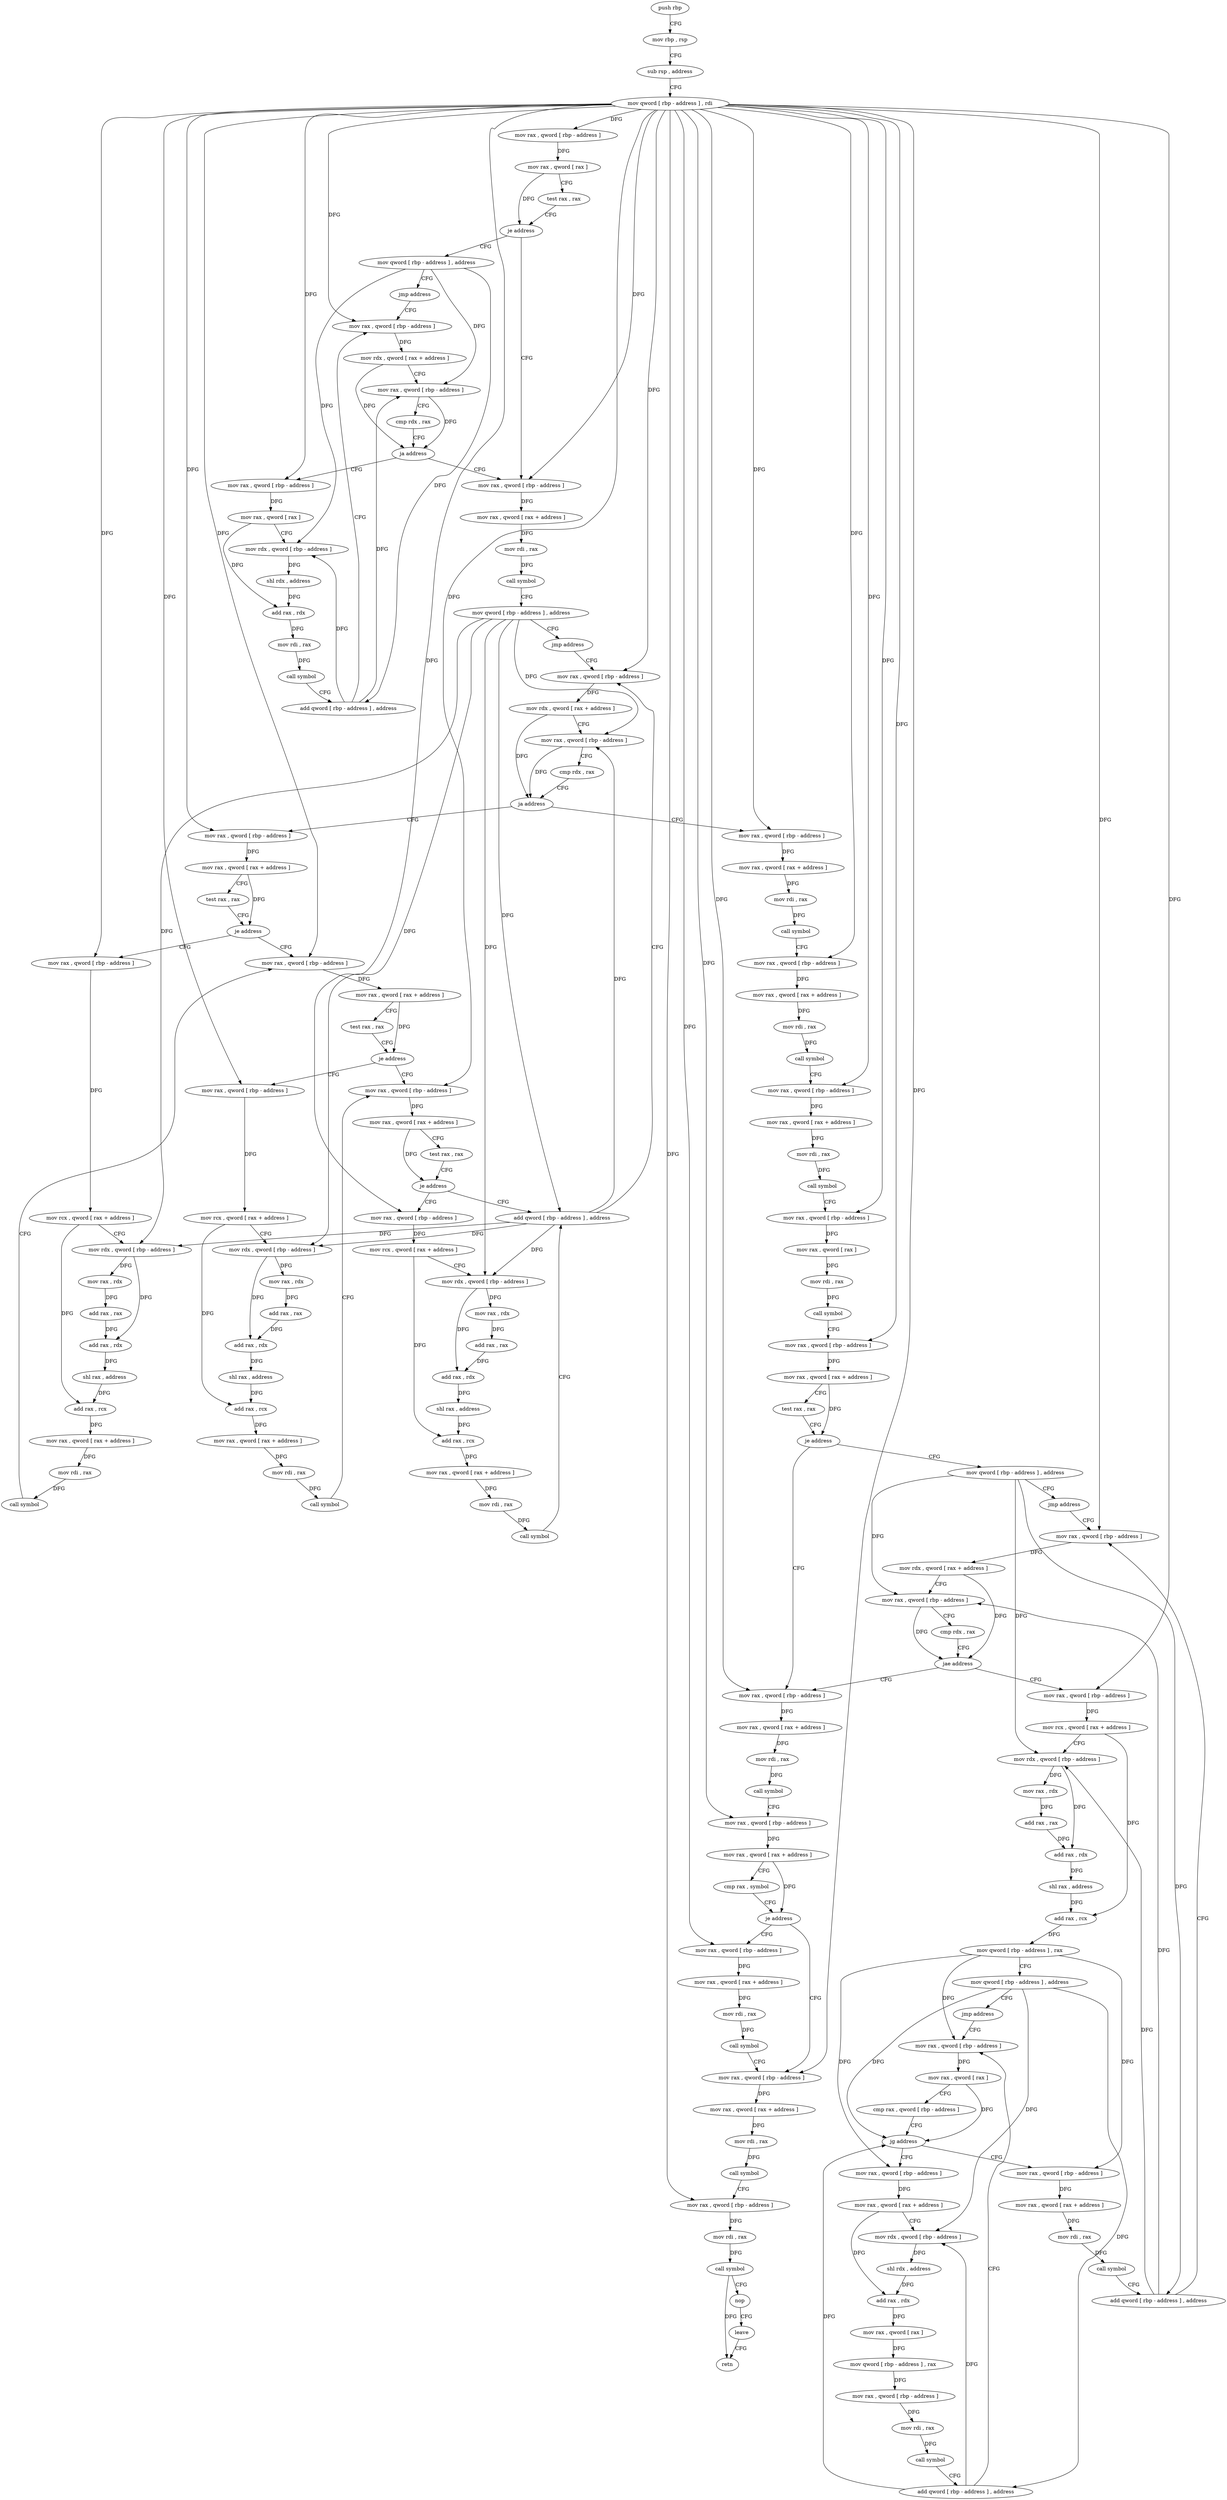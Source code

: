 digraph "func" {
"4386971" [label = "push rbp" ]
"4386972" [label = "mov rbp , rsp" ]
"4386975" [label = "sub rsp , address" ]
"4386979" [label = "mov qword [ rbp - address ] , rdi" ]
"4386983" [label = "mov rax , qword [ rbp - address ]" ]
"4386987" [label = "mov rax , qword [ rax ]" ]
"4386990" [label = "test rax , rax" ]
"4386993" [label = "je address" ]
"4387053" [label = "mov rax , qword [ rbp - address ]" ]
"4386995" [label = "mov qword [ rbp - address ] , address" ]
"4387057" [label = "mov rax , qword [ rax + address ]" ]
"4387061" [label = "mov rdi , rax" ]
"4387064" [label = "call symbol" ]
"4387069" [label = "mov qword [ rbp - address ] , address" ]
"4387077" [label = "jmp address" ]
"4387246" [label = "mov rax , qword [ rbp - address ]" ]
"4387003" [label = "jmp address" ]
"4387036" [label = "mov rax , qword [ rbp - address ]" ]
"4387250" [label = "mov rdx , qword [ rax + address ]" ]
"4387254" [label = "mov rax , qword [ rbp - address ]" ]
"4387258" [label = "cmp rdx , rax" ]
"4387261" [label = "ja address" ]
"4387082" [label = "mov rax , qword [ rbp - address ]" ]
"4387267" [label = "mov rax , qword [ rbp - address ]" ]
"4387040" [label = "mov rdx , qword [ rax + address ]" ]
"4387044" [label = "mov rax , qword [ rbp - address ]" ]
"4387048" [label = "cmp rdx , rax" ]
"4387051" [label = "ja address" ]
"4387005" [label = "mov rax , qword [ rbp - address ]" ]
"4387086" [label = "mov rax , qword [ rax + address ]" ]
"4387090" [label = "test rax , rax" ]
"4387093" [label = "je address" ]
"4387135" [label = "mov rax , qword [ rbp - address ]" ]
"4387095" [label = "mov rax , qword [ rbp - address ]" ]
"4387271" [label = "mov rax , qword [ rax + address ]" ]
"4387275" [label = "mov rdi , rax" ]
"4387278" [label = "call symbol" ]
"4387283" [label = "mov rax , qword [ rbp - address ]" ]
"4387287" [label = "mov rax , qword [ rax + address ]" ]
"4387291" [label = "mov rdi , rax" ]
"4387294" [label = "call symbol" ]
"4387299" [label = "mov rax , qword [ rbp - address ]" ]
"4387303" [label = "mov rax , qword [ rax + address ]" ]
"4387307" [label = "mov rdi , rax" ]
"4387310" [label = "call symbol" ]
"4387315" [label = "mov rax , qword [ rbp - address ]" ]
"4387319" [label = "mov rax , qword [ rax ]" ]
"4387322" [label = "mov rdi , rax" ]
"4387325" [label = "call symbol" ]
"4387330" [label = "mov rax , qword [ rbp - address ]" ]
"4387334" [label = "mov rax , qword [ rax + address ]" ]
"4387338" [label = "test rax , rax" ]
"4387341" [label = "je address" ]
"4387500" [label = "mov rax , qword [ rbp - address ]" ]
"4387347" [label = "mov qword [ rbp - address ] , address" ]
"4387009" [label = "mov rax , qword [ rax ]" ]
"4387012" [label = "mov rdx , qword [ rbp - address ]" ]
"4387016" [label = "shl rdx , address" ]
"4387020" [label = "add rax , rdx" ]
"4387023" [label = "mov rdi , rax" ]
"4387026" [label = "call symbol" ]
"4387031" [label = "add qword [ rbp - address ] , address" ]
"4387139" [label = "mov rax , qword [ rax + address ]" ]
"4387143" [label = "test rax , rax" ]
"4387146" [label = "je address" ]
"4387188" [label = "mov rax , qword [ rbp - address ]" ]
"4387148" [label = "mov rax , qword [ rbp - address ]" ]
"4387099" [label = "mov rcx , qword [ rax + address ]" ]
"4387103" [label = "mov rdx , qword [ rbp - address ]" ]
"4387107" [label = "mov rax , rdx" ]
"4387110" [label = "add rax , rax" ]
"4387113" [label = "add rax , rdx" ]
"4387116" [label = "shl rax , address" ]
"4387120" [label = "add rax , rcx" ]
"4387123" [label = "mov rax , qword [ rax + address ]" ]
"4387127" [label = "mov rdi , rax" ]
"4387130" [label = "call symbol" ]
"4387504" [label = "mov rax , qword [ rax + address ]" ]
"4387508" [label = "mov rdi , rax" ]
"4387511" [label = "call symbol" ]
"4387516" [label = "mov rax , qword [ rbp - address ]" ]
"4387520" [label = "mov rax , qword [ rax + address ]" ]
"4387524" [label = "cmp rax , symbol" ]
"4387530" [label = "je address" ]
"4387548" [label = "mov rax , qword [ rbp - address ]" ]
"4387532" [label = "mov rax , qword [ rbp - address ]" ]
"4387355" [label = "jmp address" ]
"4387476" [label = "mov rax , qword [ rbp - address ]" ]
"4387192" [label = "mov rax , qword [ rax + address ]" ]
"4387196" [label = "test rax , rax" ]
"4387199" [label = "je address" ]
"4387241" [label = "add qword [ rbp - address ] , address" ]
"4387201" [label = "mov rax , qword [ rbp - address ]" ]
"4387152" [label = "mov rcx , qword [ rax + address ]" ]
"4387156" [label = "mov rdx , qword [ rbp - address ]" ]
"4387160" [label = "mov rax , rdx" ]
"4387163" [label = "add rax , rax" ]
"4387166" [label = "add rax , rdx" ]
"4387169" [label = "shl rax , address" ]
"4387173" [label = "add rax , rcx" ]
"4387176" [label = "mov rax , qword [ rax + address ]" ]
"4387180" [label = "mov rdi , rax" ]
"4387183" [label = "call symbol" ]
"4387552" [label = "mov rax , qword [ rax + address ]" ]
"4387559" [label = "mov rdi , rax" ]
"4387562" [label = "call symbol" ]
"4387567" [label = "mov rax , qword [ rbp - address ]" ]
"4387571" [label = "mov rdi , rax" ]
"4387574" [label = "call symbol" ]
"4387579" [label = "nop" ]
"4387580" [label = "leave" ]
"4387581" [label = "retn" ]
"4387536" [label = "mov rax , qword [ rax + address ]" ]
"4387540" [label = "mov rdi , rax" ]
"4387543" [label = "call symbol" ]
"4387480" [label = "mov rdx , qword [ rax + address ]" ]
"4387487" [label = "mov rax , qword [ rbp - address ]" ]
"4387491" [label = "cmp rdx , rax" ]
"4387494" [label = "jae address" ]
"4387357" [label = "mov rax , qword [ rbp - address ]" ]
"4387205" [label = "mov rcx , qword [ rax + address ]" ]
"4387209" [label = "mov rdx , qword [ rbp - address ]" ]
"4387213" [label = "mov rax , rdx" ]
"4387216" [label = "add rax , rax" ]
"4387219" [label = "add rax , rdx" ]
"4387222" [label = "shl rax , address" ]
"4387226" [label = "add rax , rcx" ]
"4387229" [label = "mov rax , qword [ rax + address ]" ]
"4387233" [label = "mov rdi , rax" ]
"4387236" [label = "call symbol" ]
"4387361" [label = "mov rcx , qword [ rax + address ]" ]
"4387365" [label = "mov rdx , qword [ rbp - address ]" ]
"4387369" [label = "mov rax , rdx" ]
"4387372" [label = "add rax , rax" ]
"4387375" [label = "add rax , rdx" ]
"4387378" [label = "shl rax , address" ]
"4387382" [label = "add rax , rcx" ]
"4387385" [label = "mov qword [ rbp - address ] , rax" ]
"4387389" [label = "mov qword [ rbp - address ] , address" ]
"4387397" [label = "jmp address" ]
"4387442" [label = "mov rax , qword [ rbp - address ]" ]
"4387446" [label = "mov rax , qword [ rax ]" ]
"4387449" [label = "cmp rax , qword [ rbp - address ]" ]
"4387453" [label = "jg address" ]
"4387399" [label = "mov rax , qword [ rbp - address ]" ]
"4387455" [label = "mov rax , qword [ rbp - address ]" ]
"4387403" [label = "mov rax , qword [ rax + address ]" ]
"4387407" [label = "mov rdx , qword [ rbp - address ]" ]
"4387411" [label = "shl rdx , address" ]
"4387415" [label = "add rax , rdx" ]
"4387418" [label = "mov rax , qword [ rax ]" ]
"4387421" [label = "mov qword [ rbp - address ] , rax" ]
"4387425" [label = "mov rax , qword [ rbp - address ]" ]
"4387429" [label = "mov rdi , rax" ]
"4387432" [label = "call symbol" ]
"4387437" [label = "add qword [ rbp - address ] , address" ]
"4387459" [label = "mov rax , qword [ rax + address ]" ]
"4387463" [label = "mov rdi , rax" ]
"4387466" [label = "call symbol" ]
"4387471" [label = "add qword [ rbp - address ] , address" ]
"4386971" -> "4386972" [ label = "CFG" ]
"4386972" -> "4386975" [ label = "CFG" ]
"4386975" -> "4386979" [ label = "CFG" ]
"4386979" -> "4386983" [ label = "DFG" ]
"4386979" -> "4387053" [ label = "DFG" ]
"4386979" -> "4387246" [ label = "DFG" ]
"4386979" -> "4387036" [ label = "DFG" ]
"4386979" -> "4387082" [ label = "DFG" ]
"4386979" -> "4387267" [ label = "DFG" ]
"4386979" -> "4387283" [ label = "DFG" ]
"4386979" -> "4387299" [ label = "DFG" ]
"4386979" -> "4387315" [ label = "DFG" ]
"4386979" -> "4387330" [ label = "DFG" ]
"4386979" -> "4387005" [ label = "DFG" ]
"4386979" -> "4387135" [ label = "DFG" ]
"4386979" -> "4387095" [ label = "DFG" ]
"4386979" -> "4387500" [ label = "DFG" ]
"4386979" -> "4387516" [ label = "DFG" ]
"4386979" -> "4387188" [ label = "DFG" ]
"4386979" -> "4387148" [ label = "DFG" ]
"4386979" -> "4387548" [ label = "DFG" ]
"4386979" -> "4387567" [ label = "DFG" ]
"4386979" -> "4387532" [ label = "DFG" ]
"4386979" -> "4387476" [ label = "DFG" ]
"4386979" -> "4387201" [ label = "DFG" ]
"4386979" -> "4387357" [ label = "DFG" ]
"4386983" -> "4386987" [ label = "DFG" ]
"4386987" -> "4386990" [ label = "CFG" ]
"4386987" -> "4386993" [ label = "DFG" ]
"4386990" -> "4386993" [ label = "CFG" ]
"4386993" -> "4387053" [ label = "CFG" ]
"4386993" -> "4386995" [ label = "CFG" ]
"4387053" -> "4387057" [ label = "DFG" ]
"4386995" -> "4387003" [ label = "CFG" ]
"4386995" -> "4387044" [ label = "DFG" ]
"4386995" -> "4387012" [ label = "DFG" ]
"4386995" -> "4387031" [ label = "DFG" ]
"4387057" -> "4387061" [ label = "DFG" ]
"4387061" -> "4387064" [ label = "DFG" ]
"4387064" -> "4387069" [ label = "CFG" ]
"4387069" -> "4387077" [ label = "CFG" ]
"4387069" -> "4387254" [ label = "DFG" ]
"4387069" -> "4387103" [ label = "DFG" ]
"4387069" -> "4387156" [ label = "DFG" ]
"4387069" -> "4387241" [ label = "DFG" ]
"4387069" -> "4387209" [ label = "DFG" ]
"4387077" -> "4387246" [ label = "CFG" ]
"4387246" -> "4387250" [ label = "DFG" ]
"4387003" -> "4387036" [ label = "CFG" ]
"4387036" -> "4387040" [ label = "DFG" ]
"4387250" -> "4387254" [ label = "CFG" ]
"4387250" -> "4387261" [ label = "DFG" ]
"4387254" -> "4387258" [ label = "CFG" ]
"4387254" -> "4387261" [ label = "DFG" ]
"4387258" -> "4387261" [ label = "CFG" ]
"4387261" -> "4387082" [ label = "CFG" ]
"4387261" -> "4387267" [ label = "CFG" ]
"4387082" -> "4387086" [ label = "DFG" ]
"4387267" -> "4387271" [ label = "DFG" ]
"4387040" -> "4387044" [ label = "CFG" ]
"4387040" -> "4387051" [ label = "DFG" ]
"4387044" -> "4387048" [ label = "CFG" ]
"4387044" -> "4387051" [ label = "DFG" ]
"4387048" -> "4387051" [ label = "CFG" ]
"4387051" -> "4387005" [ label = "CFG" ]
"4387051" -> "4387053" [ label = "CFG" ]
"4387005" -> "4387009" [ label = "DFG" ]
"4387086" -> "4387090" [ label = "CFG" ]
"4387086" -> "4387093" [ label = "DFG" ]
"4387090" -> "4387093" [ label = "CFG" ]
"4387093" -> "4387135" [ label = "CFG" ]
"4387093" -> "4387095" [ label = "CFG" ]
"4387135" -> "4387139" [ label = "DFG" ]
"4387095" -> "4387099" [ label = "DFG" ]
"4387271" -> "4387275" [ label = "DFG" ]
"4387275" -> "4387278" [ label = "DFG" ]
"4387278" -> "4387283" [ label = "CFG" ]
"4387283" -> "4387287" [ label = "DFG" ]
"4387287" -> "4387291" [ label = "DFG" ]
"4387291" -> "4387294" [ label = "DFG" ]
"4387294" -> "4387299" [ label = "CFG" ]
"4387299" -> "4387303" [ label = "DFG" ]
"4387303" -> "4387307" [ label = "DFG" ]
"4387307" -> "4387310" [ label = "DFG" ]
"4387310" -> "4387315" [ label = "CFG" ]
"4387315" -> "4387319" [ label = "DFG" ]
"4387319" -> "4387322" [ label = "DFG" ]
"4387322" -> "4387325" [ label = "DFG" ]
"4387325" -> "4387330" [ label = "CFG" ]
"4387330" -> "4387334" [ label = "DFG" ]
"4387334" -> "4387338" [ label = "CFG" ]
"4387334" -> "4387341" [ label = "DFG" ]
"4387338" -> "4387341" [ label = "CFG" ]
"4387341" -> "4387500" [ label = "CFG" ]
"4387341" -> "4387347" [ label = "CFG" ]
"4387500" -> "4387504" [ label = "DFG" ]
"4387347" -> "4387355" [ label = "CFG" ]
"4387347" -> "4387487" [ label = "DFG" ]
"4387347" -> "4387365" [ label = "DFG" ]
"4387347" -> "4387471" [ label = "DFG" ]
"4387009" -> "4387012" [ label = "CFG" ]
"4387009" -> "4387020" [ label = "DFG" ]
"4387012" -> "4387016" [ label = "DFG" ]
"4387016" -> "4387020" [ label = "DFG" ]
"4387020" -> "4387023" [ label = "DFG" ]
"4387023" -> "4387026" [ label = "DFG" ]
"4387026" -> "4387031" [ label = "CFG" ]
"4387031" -> "4387036" [ label = "CFG" ]
"4387031" -> "4387044" [ label = "DFG" ]
"4387031" -> "4387012" [ label = "DFG" ]
"4387139" -> "4387143" [ label = "CFG" ]
"4387139" -> "4387146" [ label = "DFG" ]
"4387143" -> "4387146" [ label = "CFG" ]
"4387146" -> "4387188" [ label = "CFG" ]
"4387146" -> "4387148" [ label = "CFG" ]
"4387188" -> "4387192" [ label = "DFG" ]
"4387148" -> "4387152" [ label = "DFG" ]
"4387099" -> "4387103" [ label = "CFG" ]
"4387099" -> "4387120" [ label = "DFG" ]
"4387103" -> "4387107" [ label = "DFG" ]
"4387103" -> "4387113" [ label = "DFG" ]
"4387107" -> "4387110" [ label = "DFG" ]
"4387110" -> "4387113" [ label = "DFG" ]
"4387113" -> "4387116" [ label = "DFG" ]
"4387116" -> "4387120" [ label = "DFG" ]
"4387120" -> "4387123" [ label = "DFG" ]
"4387123" -> "4387127" [ label = "DFG" ]
"4387127" -> "4387130" [ label = "DFG" ]
"4387130" -> "4387135" [ label = "CFG" ]
"4387504" -> "4387508" [ label = "DFG" ]
"4387508" -> "4387511" [ label = "DFG" ]
"4387511" -> "4387516" [ label = "CFG" ]
"4387516" -> "4387520" [ label = "DFG" ]
"4387520" -> "4387524" [ label = "CFG" ]
"4387520" -> "4387530" [ label = "DFG" ]
"4387524" -> "4387530" [ label = "CFG" ]
"4387530" -> "4387548" [ label = "CFG" ]
"4387530" -> "4387532" [ label = "CFG" ]
"4387548" -> "4387552" [ label = "DFG" ]
"4387532" -> "4387536" [ label = "DFG" ]
"4387355" -> "4387476" [ label = "CFG" ]
"4387476" -> "4387480" [ label = "DFG" ]
"4387192" -> "4387196" [ label = "CFG" ]
"4387192" -> "4387199" [ label = "DFG" ]
"4387196" -> "4387199" [ label = "CFG" ]
"4387199" -> "4387241" [ label = "CFG" ]
"4387199" -> "4387201" [ label = "CFG" ]
"4387241" -> "4387246" [ label = "CFG" ]
"4387241" -> "4387254" [ label = "DFG" ]
"4387241" -> "4387103" [ label = "DFG" ]
"4387241" -> "4387156" [ label = "DFG" ]
"4387241" -> "4387209" [ label = "DFG" ]
"4387201" -> "4387205" [ label = "DFG" ]
"4387152" -> "4387156" [ label = "CFG" ]
"4387152" -> "4387173" [ label = "DFG" ]
"4387156" -> "4387160" [ label = "DFG" ]
"4387156" -> "4387166" [ label = "DFG" ]
"4387160" -> "4387163" [ label = "DFG" ]
"4387163" -> "4387166" [ label = "DFG" ]
"4387166" -> "4387169" [ label = "DFG" ]
"4387169" -> "4387173" [ label = "DFG" ]
"4387173" -> "4387176" [ label = "DFG" ]
"4387176" -> "4387180" [ label = "DFG" ]
"4387180" -> "4387183" [ label = "DFG" ]
"4387183" -> "4387188" [ label = "CFG" ]
"4387552" -> "4387559" [ label = "DFG" ]
"4387559" -> "4387562" [ label = "DFG" ]
"4387562" -> "4387567" [ label = "CFG" ]
"4387567" -> "4387571" [ label = "DFG" ]
"4387571" -> "4387574" [ label = "DFG" ]
"4387574" -> "4387579" [ label = "CFG" ]
"4387574" -> "4387581" [ label = "DFG" ]
"4387579" -> "4387580" [ label = "CFG" ]
"4387580" -> "4387581" [ label = "CFG" ]
"4387536" -> "4387540" [ label = "DFG" ]
"4387540" -> "4387543" [ label = "DFG" ]
"4387543" -> "4387548" [ label = "CFG" ]
"4387480" -> "4387487" [ label = "CFG" ]
"4387480" -> "4387494" [ label = "DFG" ]
"4387487" -> "4387491" [ label = "CFG" ]
"4387487" -> "4387494" [ label = "DFG" ]
"4387491" -> "4387494" [ label = "CFG" ]
"4387494" -> "4387357" [ label = "CFG" ]
"4387494" -> "4387500" [ label = "CFG" ]
"4387357" -> "4387361" [ label = "DFG" ]
"4387205" -> "4387209" [ label = "CFG" ]
"4387205" -> "4387226" [ label = "DFG" ]
"4387209" -> "4387213" [ label = "DFG" ]
"4387209" -> "4387219" [ label = "DFG" ]
"4387213" -> "4387216" [ label = "DFG" ]
"4387216" -> "4387219" [ label = "DFG" ]
"4387219" -> "4387222" [ label = "DFG" ]
"4387222" -> "4387226" [ label = "DFG" ]
"4387226" -> "4387229" [ label = "DFG" ]
"4387229" -> "4387233" [ label = "DFG" ]
"4387233" -> "4387236" [ label = "DFG" ]
"4387236" -> "4387241" [ label = "CFG" ]
"4387361" -> "4387365" [ label = "CFG" ]
"4387361" -> "4387382" [ label = "DFG" ]
"4387365" -> "4387369" [ label = "DFG" ]
"4387365" -> "4387375" [ label = "DFG" ]
"4387369" -> "4387372" [ label = "DFG" ]
"4387372" -> "4387375" [ label = "DFG" ]
"4387375" -> "4387378" [ label = "DFG" ]
"4387378" -> "4387382" [ label = "DFG" ]
"4387382" -> "4387385" [ label = "DFG" ]
"4387385" -> "4387389" [ label = "CFG" ]
"4387385" -> "4387442" [ label = "DFG" ]
"4387385" -> "4387399" [ label = "DFG" ]
"4387385" -> "4387455" [ label = "DFG" ]
"4387389" -> "4387397" [ label = "CFG" ]
"4387389" -> "4387453" [ label = "DFG" ]
"4387389" -> "4387407" [ label = "DFG" ]
"4387389" -> "4387437" [ label = "DFG" ]
"4387397" -> "4387442" [ label = "CFG" ]
"4387442" -> "4387446" [ label = "DFG" ]
"4387446" -> "4387449" [ label = "CFG" ]
"4387446" -> "4387453" [ label = "DFG" ]
"4387449" -> "4387453" [ label = "CFG" ]
"4387453" -> "4387399" [ label = "CFG" ]
"4387453" -> "4387455" [ label = "CFG" ]
"4387399" -> "4387403" [ label = "DFG" ]
"4387455" -> "4387459" [ label = "DFG" ]
"4387403" -> "4387407" [ label = "CFG" ]
"4387403" -> "4387415" [ label = "DFG" ]
"4387407" -> "4387411" [ label = "DFG" ]
"4387411" -> "4387415" [ label = "DFG" ]
"4387415" -> "4387418" [ label = "DFG" ]
"4387418" -> "4387421" [ label = "DFG" ]
"4387421" -> "4387425" [ label = "DFG" ]
"4387425" -> "4387429" [ label = "DFG" ]
"4387429" -> "4387432" [ label = "DFG" ]
"4387432" -> "4387437" [ label = "CFG" ]
"4387437" -> "4387442" [ label = "CFG" ]
"4387437" -> "4387453" [ label = "DFG" ]
"4387437" -> "4387407" [ label = "DFG" ]
"4387459" -> "4387463" [ label = "DFG" ]
"4387463" -> "4387466" [ label = "DFG" ]
"4387466" -> "4387471" [ label = "CFG" ]
"4387471" -> "4387476" [ label = "CFG" ]
"4387471" -> "4387487" [ label = "DFG" ]
"4387471" -> "4387365" [ label = "DFG" ]
}
